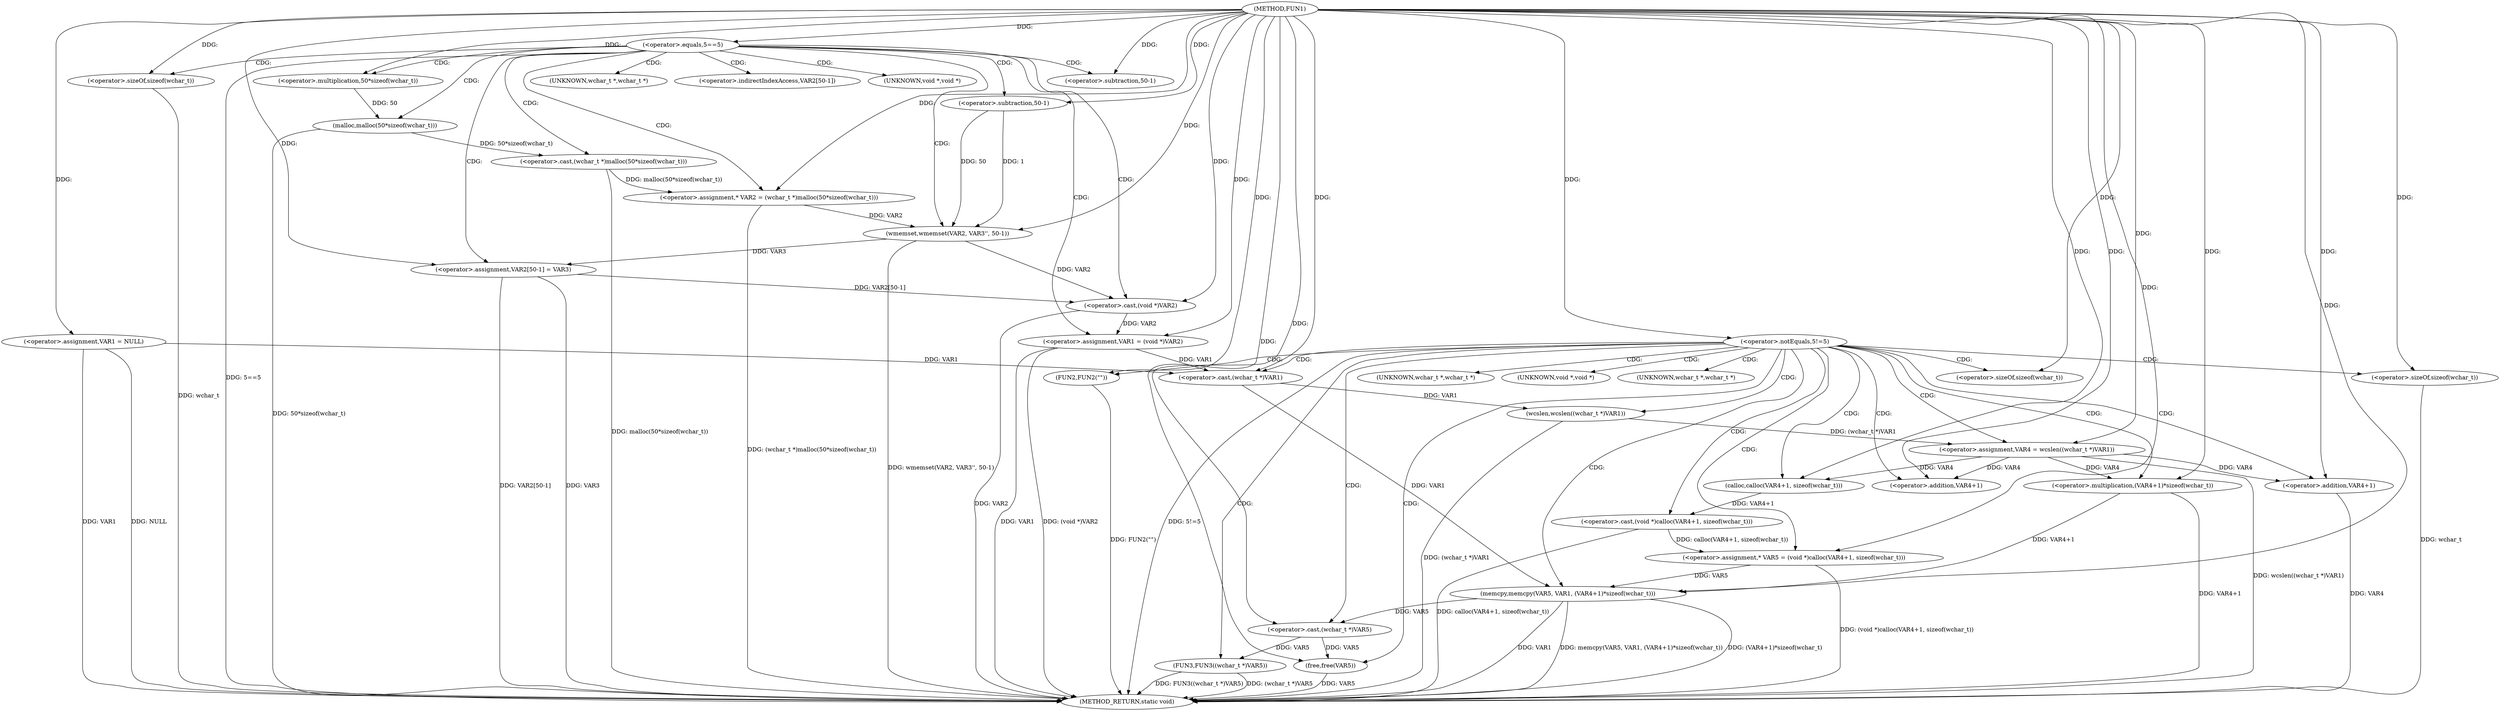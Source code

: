 digraph FUN1 {  
"1000100" [label = "(METHOD,FUN1)" ]
"1000183" [label = "(METHOD_RETURN,static void)" ]
"1000103" [label = "(<operator>.assignment,VAR1 = NULL)" ]
"1000107" [label = "(<operator>.equals,5==5)" ]
"1000113" [label = "(<operator>.assignment,* VAR2 = (wchar_t *)malloc(50*sizeof(wchar_t)))" ]
"1000115" [label = "(<operator>.cast,(wchar_t *)malloc(50*sizeof(wchar_t)))" ]
"1000117" [label = "(malloc,malloc(50*sizeof(wchar_t)))" ]
"1000118" [label = "(<operator>.multiplication,50*sizeof(wchar_t))" ]
"1000120" [label = "(<operator>.sizeOf,sizeof(wchar_t))" ]
"1000122" [label = "(wmemset,wmemset(VAR2, VAR3'', 50-1))" ]
"1000125" [label = "(<operator>.subtraction,50-1)" ]
"1000128" [label = "(<operator>.assignment,VAR2[50-1] = VAR3)" ]
"1000131" [label = "(<operator>.subtraction,50-1)" ]
"1000135" [label = "(<operator>.assignment,VAR1 = (void *)VAR2)" ]
"1000137" [label = "(<operator>.cast,(void *)VAR2)" ]
"1000141" [label = "(<operator>.notEquals,5!=5)" ]
"1000145" [label = "(FUN2,FUN2(\"\"))" ]
"1000151" [label = "(<operator>.assignment,VAR4 = wcslen((wchar_t *)VAR1))" ]
"1000153" [label = "(wcslen,wcslen((wchar_t *)VAR1))" ]
"1000154" [label = "(<operator>.cast,(wchar_t *)VAR1)" ]
"1000158" [label = "(<operator>.assignment,* VAR5 = (void *)calloc(VAR4+1, sizeof(wchar_t)))" ]
"1000160" [label = "(<operator>.cast,(void *)calloc(VAR4+1, sizeof(wchar_t)))" ]
"1000162" [label = "(calloc,calloc(VAR4+1, sizeof(wchar_t)))" ]
"1000163" [label = "(<operator>.addition,VAR4+1)" ]
"1000166" [label = "(<operator>.sizeOf,sizeof(wchar_t))" ]
"1000168" [label = "(memcpy,memcpy(VAR5, VAR1, (VAR4+1)*sizeof(wchar_t)))" ]
"1000171" [label = "(<operator>.multiplication,(VAR4+1)*sizeof(wchar_t))" ]
"1000172" [label = "(<operator>.addition,VAR4+1)" ]
"1000175" [label = "(<operator>.sizeOf,sizeof(wchar_t))" ]
"1000177" [label = "(FUN3,FUN3((wchar_t *)VAR5))" ]
"1000178" [label = "(<operator>.cast,(wchar_t *)VAR5)" ]
"1000181" [label = "(free,free(VAR5))" ]
"1000116" [label = "(UNKNOWN,wchar_t *,wchar_t *)" ]
"1000129" [label = "(<operator>.indirectIndexAccess,VAR2[50-1])" ]
"1000138" [label = "(UNKNOWN,void *,void *)" ]
"1000155" [label = "(UNKNOWN,wchar_t *,wchar_t *)" ]
"1000161" [label = "(UNKNOWN,void *,void *)" ]
"1000179" [label = "(UNKNOWN,wchar_t *,wchar_t *)" ]
  "1000168" -> "1000183"  [ label = "DDG: memcpy(VAR5, VAR1, (VAR4+1)*sizeof(wchar_t))"] 
  "1000171" -> "1000183"  [ label = "DDG: VAR4+1"] 
  "1000103" -> "1000183"  [ label = "DDG: VAR1"] 
  "1000103" -> "1000183"  [ label = "DDG: NULL"] 
  "1000158" -> "1000183"  [ label = "DDG: (void *)calloc(VAR4+1, sizeof(wchar_t))"] 
  "1000175" -> "1000183"  [ label = "DDG: wchar_t"] 
  "1000151" -> "1000183"  [ label = "DDG: wcslen((wchar_t *)VAR1)"] 
  "1000117" -> "1000183"  [ label = "DDG: 50*sizeof(wchar_t)"] 
  "1000153" -> "1000183"  [ label = "DDG: (wchar_t *)VAR1"] 
  "1000160" -> "1000183"  [ label = "DDG: calloc(VAR4+1, sizeof(wchar_t))"] 
  "1000181" -> "1000183"  [ label = "DDG: VAR5"] 
  "1000177" -> "1000183"  [ label = "DDG: (wchar_t *)VAR5"] 
  "1000115" -> "1000183"  [ label = "DDG: malloc(50*sizeof(wchar_t))"] 
  "1000107" -> "1000183"  [ label = "DDG: 5==5"] 
  "1000141" -> "1000183"  [ label = "DDG: 5!=5"] 
  "1000137" -> "1000183"  [ label = "DDG: VAR2"] 
  "1000128" -> "1000183"  [ label = "DDG: VAR2[50-1]"] 
  "1000128" -> "1000183"  [ label = "DDG: VAR3"] 
  "1000113" -> "1000183"  [ label = "DDG: (wchar_t *)malloc(50*sizeof(wchar_t))"] 
  "1000120" -> "1000183"  [ label = "DDG: wchar_t"] 
  "1000172" -> "1000183"  [ label = "DDG: VAR4"] 
  "1000135" -> "1000183"  [ label = "DDG: VAR1"] 
  "1000122" -> "1000183"  [ label = "DDG: wmemset(VAR2, VAR3'', 50-1)"] 
  "1000145" -> "1000183"  [ label = "DDG: FUN2(\"\")"] 
  "1000168" -> "1000183"  [ label = "DDG: (VAR4+1)*sizeof(wchar_t)"] 
  "1000177" -> "1000183"  [ label = "DDG: FUN3((wchar_t *)VAR5)"] 
  "1000168" -> "1000183"  [ label = "DDG: VAR1"] 
  "1000135" -> "1000183"  [ label = "DDG: (void *)VAR2"] 
  "1000100" -> "1000103"  [ label = "DDG: "] 
  "1000100" -> "1000107"  [ label = "DDG: "] 
  "1000115" -> "1000113"  [ label = "DDG: malloc(50*sizeof(wchar_t))"] 
  "1000100" -> "1000113"  [ label = "DDG: "] 
  "1000117" -> "1000115"  [ label = "DDG: 50*sizeof(wchar_t)"] 
  "1000118" -> "1000117"  [ label = "DDG: 50"] 
  "1000100" -> "1000118"  [ label = "DDG: "] 
  "1000100" -> "1000120"  [ label = "DDG: "] 
  "1000113" -> "1000122"  [ label = "DDG: VAR2"] 
  "1000100" -> "1000122"  [ label = "DDG: "] 
  "1000125" -> "1000122"  [ label = "DDG: 50"] 
  "1000125" -> "1000122"  [ label = "DDG: 1"] 
  "1000100" -> "1000125"  [ label = "DDG: "] 
  "1000122" -> "1000128"  [ label = "DDG: VAR3"] 
  "1000100" -> "1000128"  [ label = "DDG: "] 
  "1000100" -> "1000131"  [ label = "DDG: "] 
  "1000137" -> "1000135"  [ label = "DDG: VAR2"] 
  "1000100" -> "1000135"  [ label = "DDG: "] 
  "1000122" -> "1000137"  [ label = "DDG: VAR2"] 
  "1000128" -> "1000137"  [ label = "DDG: VAR2[50-1]"] 
  "1000100" -> "1000137"  [ label = "DDG: "] 
  "1000100" -> "1000141"  [ label = "DDG: "] 
  "1000100" -> "1000145"  [ label = "DDG: "] 
  "1000153" -> "1000151"  [ label = "DDG: (wchar_t *)VAR1"] 
  "1000100" -> "1000151"  [ label = "DDG: "] 
  "1000154" -> "1000153"  [ label = "DDG: VAR1"] 
  "1000103" -> "1000154"  [ label = "DDG: VAR1"] 
  "1000135" -> "1000154"  [ label = "DDG: VAR1"] 
  "1000100" -> "1000154"  [ label = "DDG: "] 
  "1000160" -> "1000158"  [ label = "DDG: calloc(VAR4+1, sizeof(wchar_t))"] 
  "1000100" -> "1000158"  [ label = "DDG: "] 
  "1000162" -> "1000160"  [ label = "DDG: VAR4+1"] 
  "1000151" -> "1000162"  [ label = "DDG: VAR4"] 
  "1000100" -> "1000162"  [ label = "DDG: "] 
  "1000151" -> "1000163"  [ label = "DDG: VAR4"] 
  "1000100" -> "1000163"  [ label = "DDG: "] 
  "1000100" -> "1000166"  [ label = "DDG: "] 
  "1000158" -> "1000168"  [ label = "DDG: VAR5"] 
  "1000100" -> "1000168"  [ label = "DDG: "] 
  "1000154" -> "1000168"  [ label = "DDG: VAR1"] 
  "1000171" -> "1000168"  [ label = "DDG: VAR4+1"] 
  "1000100" -> "1000171"  [ label = "DDG: "] 
  "1000151" -> "1000171"  [ label = "DDG: VAR4"] 
  "1000100" -> "1000172"  [ label = "DDG: "] 
  "1000151" -> "1000172"  [ label = "DDG: VAR4"] 
  "1000100" -> "1000175"  [ label = "DDG: "] 
  "1000178" -> "1000177"  [ label = "DDG: VAR5"] 
  "1000168" -> "1000178"  [ label = "DDG: VAR5"] 
  "1000100" -> "1000178"  [ label = "DDG: "] 
  "1000178" -> "1000181"  [ label = "DDG: VAR5"] 
  "1000100" -> "1000181"  [ label = "DDG: "] 
  "1000107" -> "1000125"  [ label = "CDG: "] 
  "1000107" -> "1000117"  [ label = "CDG: "] 
  "1000107" -> "1000128"  [ label = "CDG: "] 
  "1000107" -> "1000135"  [ label = "CDG: "] 
  "1000107" -> "1000118"  [ label = "CDG: "] 
  "1000107" -> "1000122"  [ label = "CDG: "] 
  "1000107" -> "1000116"  [ label = "CDG: "] 
  "1000107" -> "1000131"  [ label = "CDG: "] 
  "1000107" -> "1000120"  [ label = "CDG: "] 
  "1000107" -> "1000113"  [ label = "CDG: "] 
  "1000107" -> "1000137"  [ label = "CDG: "] 
  "1000107" -> "1000129"  [ label = "CDG: "] 
  "1000107" -> "1000115"  [ label = "CDG: "] 
  "1000107" -> "1000138"  [ label = "CDG: "] 
  "1000141" -> "1000153"  [ label = "CDG: "] 
  "1000141" -> "1000161"  [ label = "CDG: "] 
  "1000141" -> "1000166"  [ label = "CDG: "] 
  "1000141" -> "1000172"  [ label = "CDG: "] 
  "1000141" -> "1000163"  [ label = "CDG: "] 
  "1000141" -> "1000168"  [ label = "CDG: "] 
  "1000141" -> "1000178"  [ label = "CDG: "] 
  "1000141" -> "1000158"  [ label = "CDG: "] 
  "1000141" -> "1000175"  [ label = "CDG: "] 
  "1000141" -> "1000155"  [ label = "CDG: "] 
  "1000141" -> "1000154"  [ label = "CDG: "] 
  "1000141" -> "1000151"  [ label = "CDG: "] 
  "1000141" -> "1000145"  [ label = "CDG: "] 
  "1000141" -> "1000160"  [ label = "CDG: "] 
  "1000141" -> "1000171"  [ label = "CDG: "] 
  "1000141" -> "1000179"  [ label = "CDG: "] 
  "1000141" -> "1000177"  [ label = "CDG: "] 
  "1000141" -> "1000162"  [ label = "CDG: "] 
  "1000141" -> "1000181"  [ label = "CDG: "] 
}

